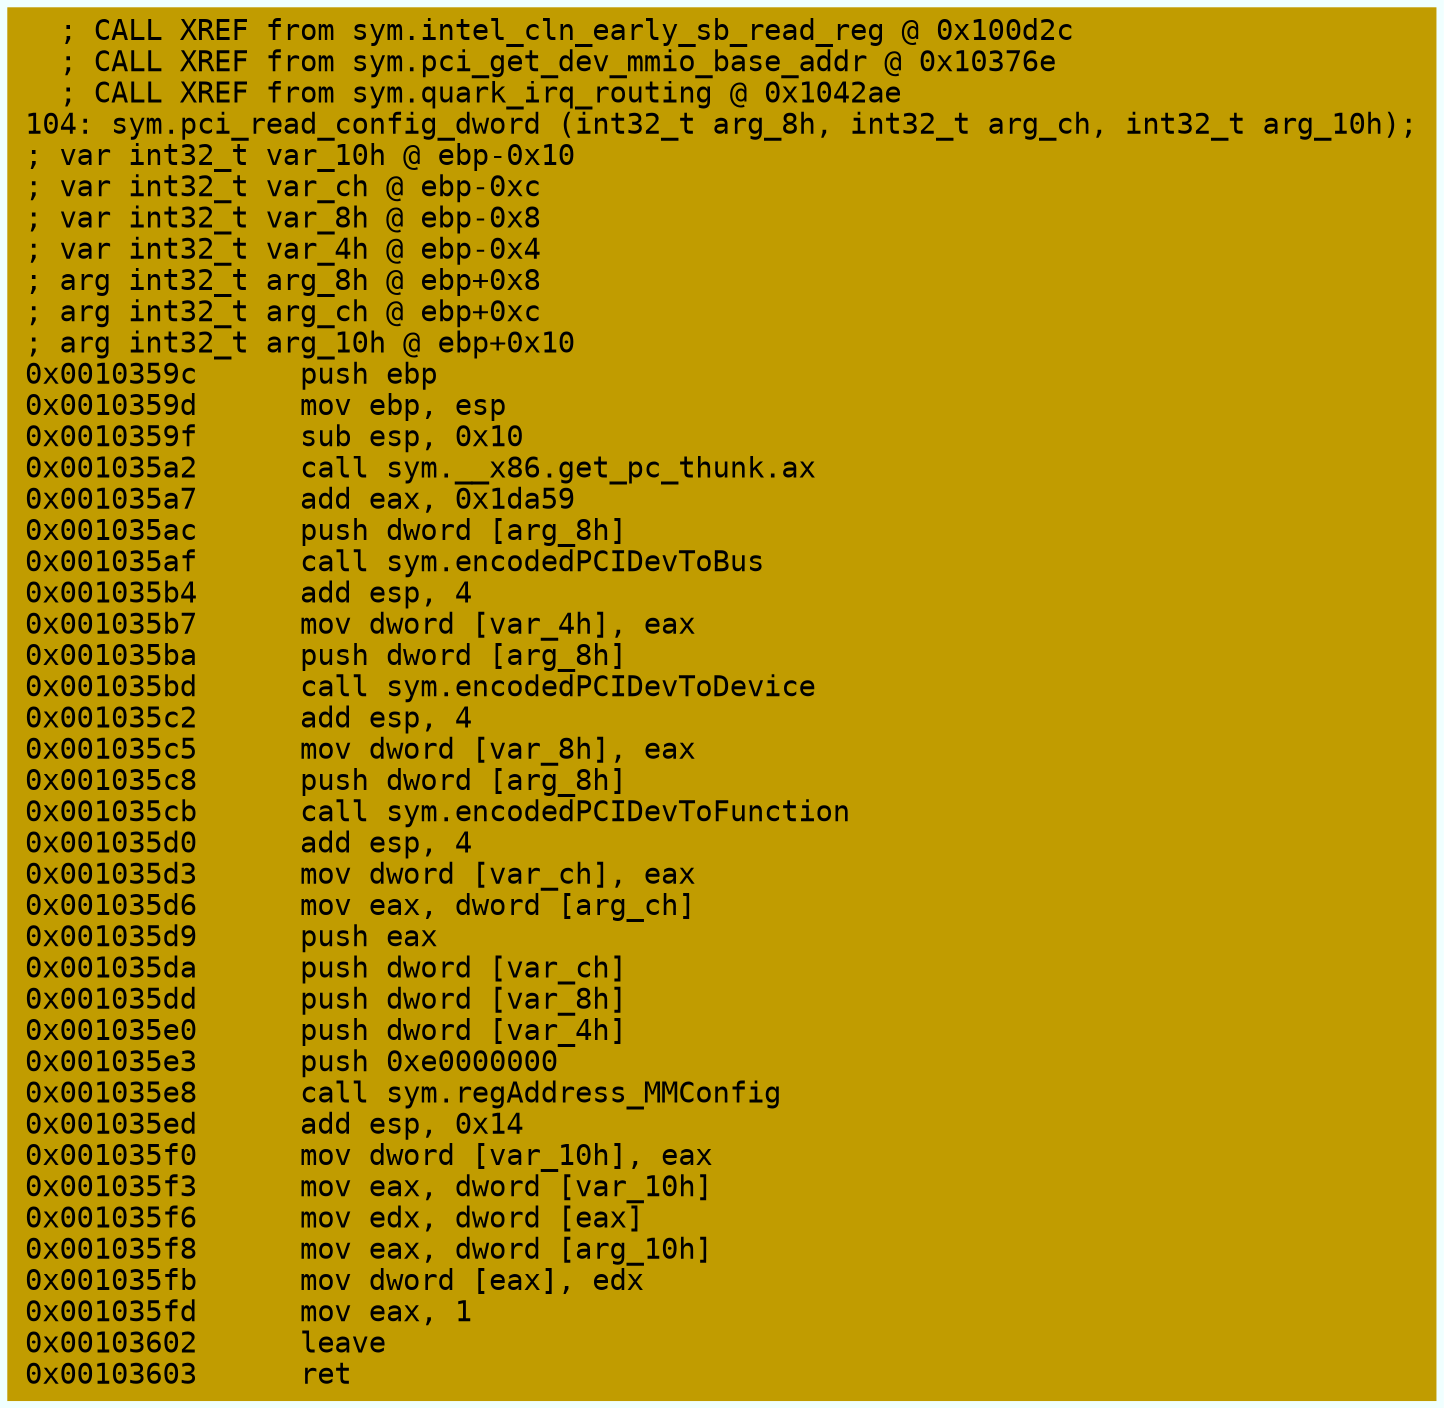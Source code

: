 digraph code {
	graph [bgcolor=azure fontsize=8 fontname="Courier" splines="ortho"];
	node [fillcolor=gray style=filled shape=box];
	edge [arrowhead="normal"];
	"0x0010359c" [URL="sym.pci_read_config_dword/0x0010359c", fillcolor="#c19c00",color="#c19c00", fontname="Courier",label="  ; CALL XREF from sym.intel_cln_early_sb_read_reg @ 0x100d2c\l  ; CALL XREF from sym.pci_get_dev_mmio_base_addr @ 0x10376e\l  ; CALL XREF from sym.quark_irq_routing @ 0x1042ae\l104: sym.pci_read_config_dword (int32_t arg_8h, int32_t arg_ch, int32_t arg_10h);\l; var int32_t var_10h @ ebp-0x10\l; var int32_t var_ch @ ebp-0xc\l; var int32_t var_8h @ ebp-0x8\l; var int32_t var_4h @ ebp-0x4\l; arg int32_t arg_8h @ ebp+0x8\l; arg int32_t arg_ch @ ebp+0xc\l; arg int32_t arg_10h @ ebp+0x10\l0x0010359c      push ebp\l0x0010359d      mov ebp, esp\l0x0010359f      sub esp, 0x10\l0x001035a2      call sym.__x86.get_pc_thunk.ax\l0x001035a7      add eax, 0x1da59\l0x001035ac      push dword [arg_8h]\l0x001035af      call sym.encodedPCIDevToBus\l0x001035b4      add esp, 4\l0x001035b7      mov dword [var_4h], eax\l0x001035ba      push dword [arg_8h]\l0x001035bd      call sym.encodedPCIDevToDevice\l0x001035c2      add esp, 4\l0x001035c5      mov dword [var_8h], eax\l0x001035c8      push dword [arg_8h]\l0x001035cb      call sym.encodedPCIDevToFunction\l0x001035d0      add esp, 4\l0x001035d3      mov dword [var_ch], eax\l0x001035d6      mov eax, dword [arg_ch]\l0x001035d9      push eax\l0x001035da      push dword [var_ch]\l0x001035dd      push dword [var_8h]\l0x001035e0      push dword [var_4h]\l0x001035e3      push 0xe0000000\l0x001035e8      call sym.regAddress_MMConfig\l0x001035ed      add esp, 0x14\l0x001035f0      mov dword [var_10h], eax\l0x001035f3      mov eax, dword [var_10h]\l0x001035f6      mov edx, dword [eax]\l0x001035f8      mov eax, dword [arg_10h]\l0x001035fb      mov dword [eax], edx\l0x001035fd      mov eax, 1\l0x00103602      leave\l0x00103603      ret\l"]
}
